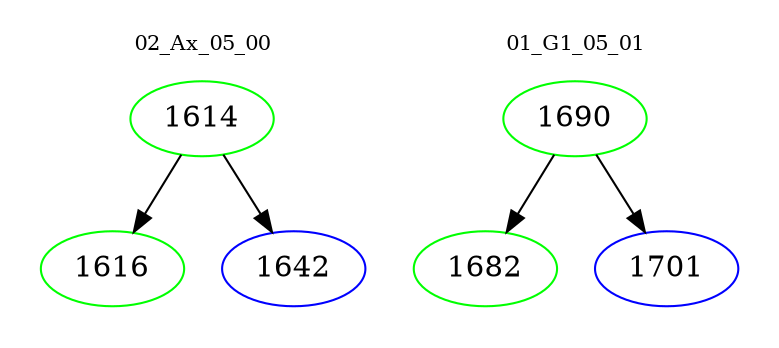 digraph{
subgraph cluster_0 {
color = white
label = "02_Ax_05_00";
fontsize=10;
T0_1614 [label="1614", color="green"]
T0_1614 -> T0_1616 [color="black"]
T0_1616 [label="1616", color="green"]
T0_1614 -> T0_1642 [color="black"]
T0_1642 [label="1642", color="blue"]
}
subgraph cluster_1 {
color = white
label = "01_G1_05_01";
fontsize=10;
T1_1690 [label="1690", color="green"]
T1_1690 -> T1_1682 [color="black"]
T1_1682 [label="1682", color="green"]
T1_1690 -> T1_1701 [color="black"]
T1_1701 [label="1701", color="blue"]
}
}
